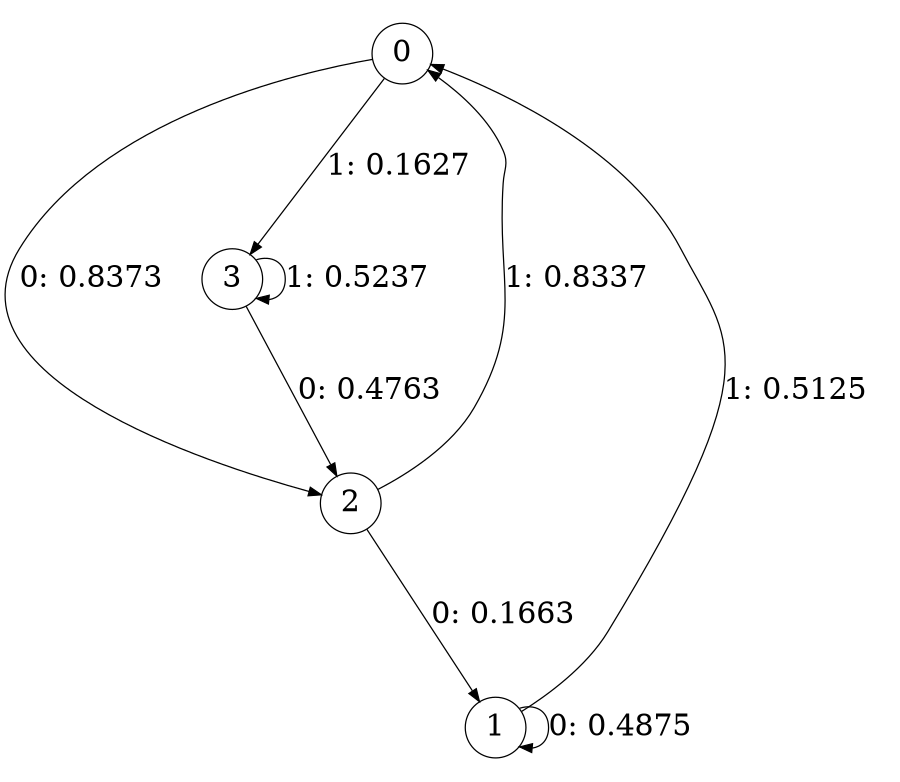 digraph "merged_dataset_multilineL2" {
size = "6,8.5";
ratio = "fill";
node [shape = circle];
node [fontsize = 24];
edge [fontsize = 24];
0 -> 2 [label = "0: 0.8373   "];
0 -> 3 [label = "1: 0.1627   "];
1 -> 1 [label = "0: 0.4875   "];
1 -> 0 [label = "1: 0.5125   "];
2 -> 1 [label = "0: 0.1663   "];
2 -> 0 [label = "1: 0.8337   "];
3 -> 2 [label = "0: 0.4763   "];
3 -> 3 [label = "1: 0.5237   "];
}